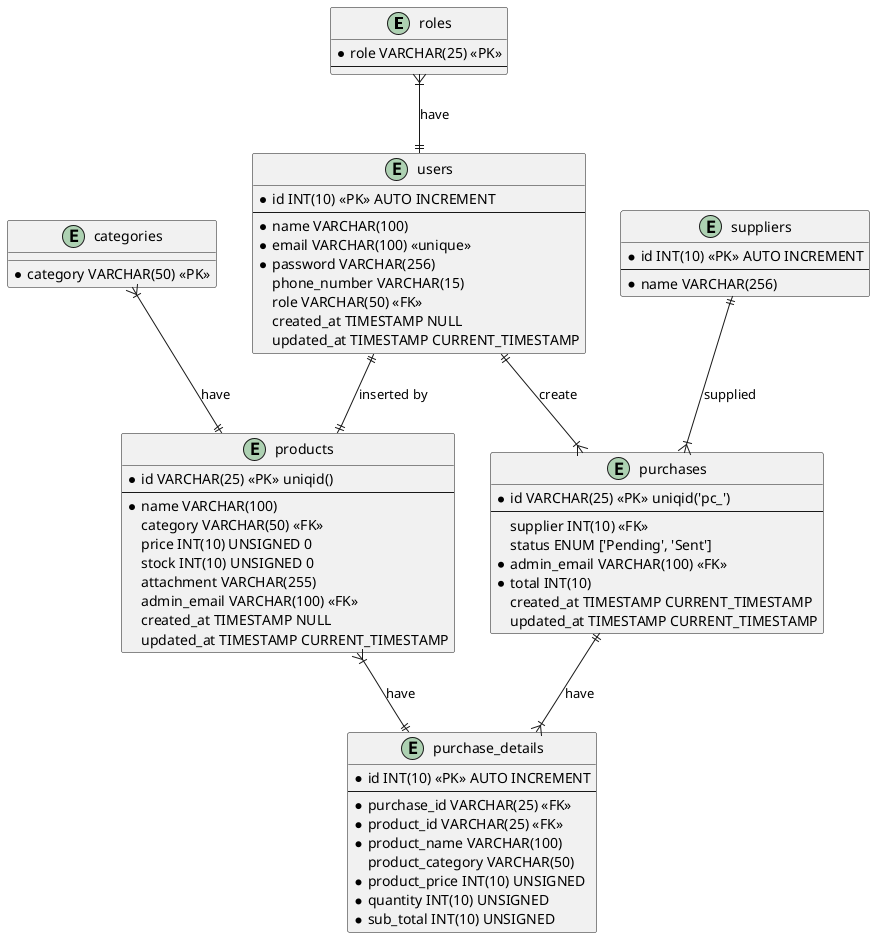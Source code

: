 @startuml product inventory

    entity roles {
        * role VARCHAR(25) <<PK>>
        --
    }

    entity users {
        * id INT(10) <<PK>> AUTO INCREMENT
        --
        * name VARCHAR(100)
        * email VARCHAR(100) <<unique>>
        * password VARCHAR(256)
          phone_number VARCHAR(15)
          role VARCHAR(50) <<FK>>
          created_at TIMESTAMP NULL
          updated_at TIMESTAMP CURRENT_TIMESTAMP
    }

    entity categories {
        * category VARCHAR(50) <<PK>>
    }

    entity products {
        * id VARCHAR(25) <<PK>> uniqid()
        --
        * name VARCHAR(100)
          category VARCHAR(50) <<FK>>
          price INT(10) UNSIGNED 0
          stock INT(10) UNSIGNED 0
          attachment VARCHAR(255) 
          admin_email VARCHAR(100) <<FK>>
          created_at TIMESTAMP NULL
          updated_at TIMESTAMP CURRENT_TIMESTAMP
    }

    entity suppliers {
        * id INT(10) <<PK>> AUTO INCREMENT
        --
        * name VARCHAR(256)
    }

    entity purchases {
        * id VARCHAR(25) <<PK>> uniqid('pc_')
        --
          supplier INT(10) <<FK>>
          status ENUM ['Pending', 'Sent']
        * admin_email VARCHAR(100) <<FK>>
        * total INT(10)
          created_at TIMESTAMP CURRENT_TIMESTAMP
          updated_at TIMESTAMP CURRENT_TIMESTAMP
    }

    entity purchase_details {
        * id INT(10) <<PK>> AUTO INCREMENT
        --
        * purchase_id VARCHAR(25) <<FK>>
        * product_id VARCHAR(25) <<FK>>
        * product_name VARCHAR(100)
          product_category VARCHAR(50)
        * product_price INT(10) UNSIGNED
        * quantity INT(10) UNSIGNED
        * sub_total INT(10) UNSIGNED
    }

    ' entity customers {
    '     * id INT(10) <<PK>> AUTO INCREMENT
    '     --
    '     * name VARCHAR(256)
    ' }

    ' entity sale_details {
    '     * id VARCHAR(25) <<PK>> uniqid('pcd_)
    '     --
    '     * product_id VARCHAR(25) <<FK>>
    '     * product_name
    '     * product_category
    '     * quantity INT(10)
    ' }

    ' entity sales {
    '     * id VARCHAR(25) <<PK>> uniqid('sl_')
    '     --
    '     * sale_detail VARCHAR(25) <<FK>>
    '       customer INT(10) <<FK>>
    '     * admin_email VARCHAR(100) <<FK>>
    '       status ENUM ['Pending', 'Sent']
    '       created_at TIMESTAMP NULL
    '       updated_at TIMESTAMP CURRENT_TIMESTAMP
    ' }

   roles }|--|| users : have
   categories }|--|| products : have
   users ||--|| products : inserted by
   suppliers ||--|{ purchases : supplied
   purchases ||--|{ purchase_details : have
   users ||--|{ purchases : create
   products }|--|| purchase_details : have

@enduml